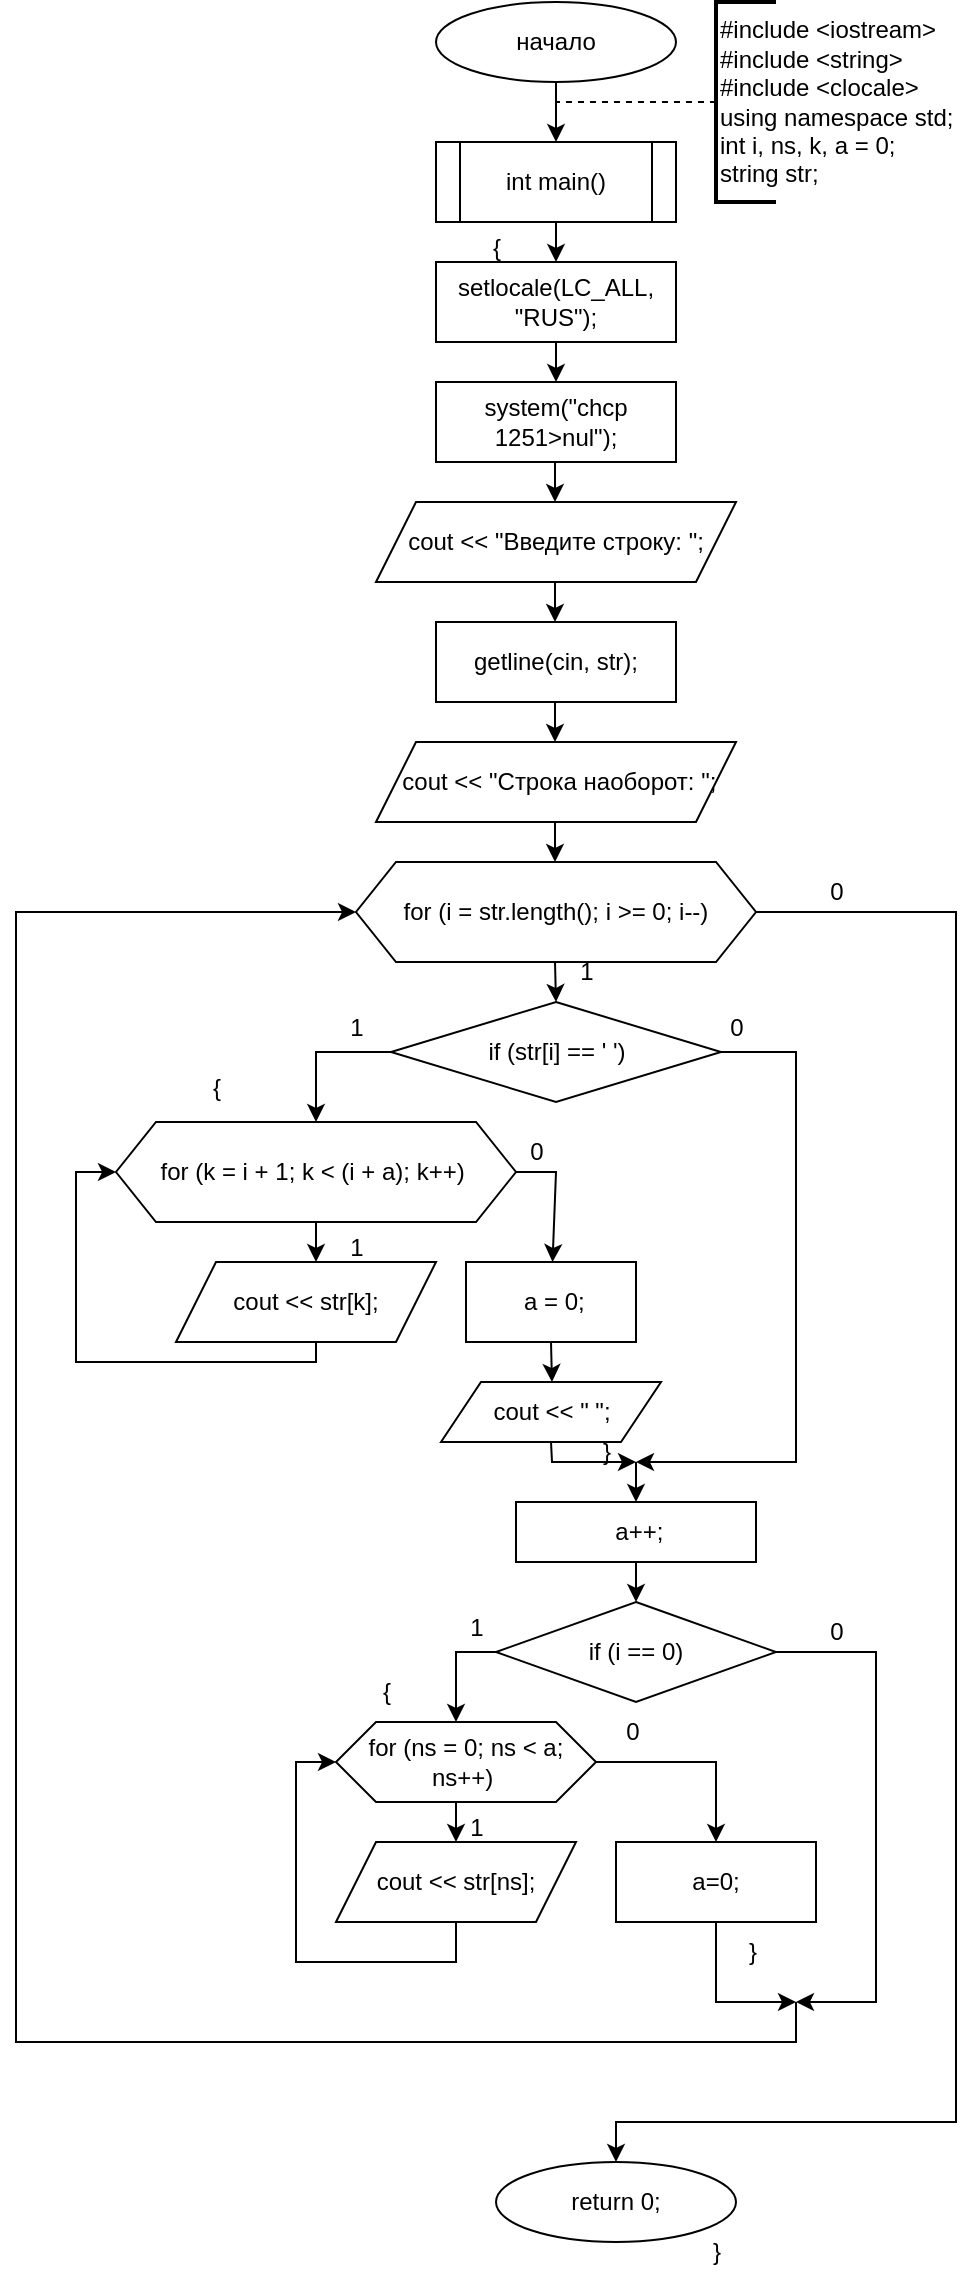 <mxfile version="24.7.17">
  <diagram name="Страница — 1" id="4sQbi-D6YyUrk-MKrGmO">
    <mxGraphModel dx="2117" dy="1790" grid="1" gridSize="10" guides="1" tooltips="1" connect="1" arrows="1" fold="1" page="1" pageScale="1" pageWidth="827" pageHeight="1169" math="0" shadow="0">
      <root>
        <mxCell id="0" />
        <mxCell id="1" parent="0" />
        <mxCell id="uTw_QPshERb4gcNWCnKC-1" value="начало" style="ellipse;whiteSpace=wrap;html=1;" parent="1" vertex="1">
          <mxGeometry x="180" width="120" height="40" as="geometry" />
        </mxCell>
        <mxCell id="uTw_QPshERb4gcNWCnKC-2" value="" style="endArrow=classic;html=1;rounded=0;exitX=0.5;exitY=1;exitDx=0;exitDy=0;entryX=0.5;entryY=0;entryDx=0;entryDy=0;" parent="1" source="uTw_QPshERb4gcNWCnKC-1" target="uTw_QPshERb4gcNWCnKC-3" edge="1">
          <mxGeometry width="50" height="50" relative="1" as="geometry">
            <mxPoint x="390" y="350" as="sourcePoint" />
            <mxPoint x="235" y="60" as="targetPoint" />
          </mxGeometry>
        </mxCell>
        <mxCell id="uTw_QPshERb4gcNWCnKC-3" value="int main()" style="shape=process;whiteSpace=wrap;html=1;backgroundOutline=1;" parent="1" vertex="1">
          <mxGeometry x="180" y="70" width="120" height="40" as="geometry" />
        </mxCell>
        <mxCell id="uTw_QPshERb4gcNWCnKC-4" value="" style="endArrow=none;dashed=1;html=1;rounded=0;" parent="1" edge="1">
          <mxGeometry width="50" height="50" relative="1" as="geometry">
            <mxPoint x="320" y="50" as="sourcePoint" />
            <mxPoint x="240" y="50" as="targetPoint" />
          </mxGeometry>
        </mxCell>
        <mxCell id="uTw_QPshERb4gcNWCnKC-5" value="&lt;div&gt;#include &amp;lt;iostream&amp;gt;&lt;/div&gt;&lt;div&gt;#include &amp;lt;string&amp;gt;&lt;/div&gt;&lt;div&gt;#include &amp;lt;clocale&amp;gt;&lt;/div&gt;&lt;div&gt;using namespace std;&lt;/div&gt;&lt;div&gt;int i, ns, k, a = 0;&lt;br&gt;&lt;/div&gt;&lt;div&gt;string str;&lt;br&gt;&lt;/div&gt;" style="strokeWidth=2;html=1;shape=mxgraph.flowchart.annotation_1;align=left;pointerEvents=1;" parent="1" vertex="1">
          <mxGeometry x="320" width="30" height="100" as="geometry" />
        </mxCell>
        <mxCell id="uTw_QPshERb4gcNWCnKC-6" value="" style="endArrow=classic;html=1;rounded=0;exitX=0.5;exitY=1;exitDx=0;exitDy=0;" parent="1" source="uTw_QPshERb4gcNWCnKC-3" edge="1">
          <mxGeometry width="50" height="50" relative="1" as="geometry">
            <mxPoint x="390" y="350" as="sourcePoint" />
            <mxPoint x="240" y="130" as="targetPoint" />
          </mxGeometry>
        </mxCell>
        <mxCell id="uTw_QPshERb4gcNWCnKC-7" value="setlocale(LC_ALL, &quot;RUS&quot;);" style="rounded=0;whiteSpace=wrap;html=1;" parent="1" vertex="1">
          <mxGeometry x="180" y="130" width="120" height="40" as="geometry" />
        </mxCell>
        <mxCell id="uTw_QPshERb4gcNWCnKC-8" value="" style="endArrow=classic;html=1;rounded=0;exitX=0.5;exitY=1;exitDx=0;exitDy=0;" parent="1" edge="1">
          <mxGeometry width="50" height="50" relative="1" as="geometry">
            <mxPoint x="240" y="170" as="sourcePoint" />
            <mxPoint x="240" y="190" as="targetPoint" />
          </mxGeometry>
        </mxCell>
        <mxCell id="uTw_QPshERb4gcNWCnKC-9" value="system(&quot;chcp 1251&amp;gt;nul&quot;);" style="rounded=0;whiteSpace=wrap;html=1;" parent="1" vertex="1">
          <mxGeometry x="180" y="190" width="120" height="40" as="geometry" />
        </mxCell>
        <mxCell id="uTw_QPshERb4gcNWCnKC-10" value="" style="endArrow=classic;html=1;rounded=0;exitX=0.5;exitY=1;exitDx=0;exitDy=0;" parent="1" edge="1">
          <mxGeometry width="50" height="50" relative="1" as="geometry">
            <mxPoint x="239.5" y="230" as="sourcePoint" />
            <mxPoint x="239.5" y="250" as="targetPoint" />
          </mxGeometry>
        </mxCell>
        <mxCell id="uTw_QPshERb4gcNWCnKC-11" value="cout &amp;lt;&amp;lt; &quot;Введите строку: &quot;;" style="shape=parallelogram;perimeter=parallelogramPerimeter;whiteSpace=wrap;html=1;fixedSize=1;" parent="1" vertex="1">
          <mxGeometry x="150" y="250" width="180" height="40" as="geometry" />
        </mxCell>
        <mxCell id="uTw_QPshERb4gcNWCnKC-12" value="" style="endArrow=classic;html=1;rounded=0;exitX=0.5;exitY=1;exitDx=0;exitDy=0;" parent="1" edge="1">
          <mxGeometry width="50" height="50" relative="1" as="geometry">
            <mxPoint x="239.5" y="290" as="sourcePoint" />
            <mxPoint x="239.5" y="310" as="targetPoint" />
          </mxGeometry>
        </mxCell>
        <mxCell id="uTw_QPshERb4gcNWCnKC-13" value="getline(cin, str);" style="rounded=0;whiteSpace=wrap;html=1;" parent="1" vertex="1">
          <mxGeometry x="180" y="310" width="120" height="40" as="geometry" />
        </mxCell>
        <mxCell id="uTw_QPshERb4gcNWCnKC-14" value="" style="endArrow=classic;html=1;rounded=0;exitX=0.5;exitY=1;exitDx=0;exitDy=0;" parent="1" edge="1">
          <mxGeometry width="50" height="50" relative="1" as="geometry">
            <mxPoint x="239.5" y="350" as="sourcePoint" />
            <mxPoint x="239.5" y="370" as="targetPoint" />
          </mxGeometry>
        </mxCell>
        <mxCell id="uTw_QPshERb4gcNWCnKC-15" value="&amp;nbsp;cout &amp;lt;&amp;lt; &quot;Строка наоборот: &quot;;" style="shape=parallelogram;perimeter=parallelogramPerimeter;whiteSpace=wrap;html=1;fixedSize=1;" parent="1" vertex="1">
          <mxGeometry x="150" y="370" width="180" height="40" as="geometry" />
        </mxCell>
        <mxCell id="uTw_QPshERb4gcNWCnKC-16" value="" style="endArrow=classic;html=1;rounded=0;exitX=0.5;exitY=1;exitDx=0;exitDy=0;" parent="1" edge="1">
          <mxGeometry width="50" height="50" relative="1" as="geometry">
            <mxPoint x="239.5" y="410" as="sourcePoint" />
            <mxPoint x="239.5" y="430" as="targetPoint" />
          </mxGeometry>
        </mxCell>
        <UserObject label="for (i = str.length(); i &gt;= 0; i--)" link="for (i = str.length(); i &gt;= 0; i--)" id="uTw_QPshERb4gcNWCnKC-17">
          <mxCell style="shape=hexagon;perimeter=hexagonPerimeter2;whiteSpace=wrap;html=1;fixedSize=1;" parent="1" vertex="1">
            <mxGeometry x="140" y="430" width="200" height="50" as="geometry" />
          </mxCell>
        </UserObject>
        <mxCell id="uTw_QPshERb4gcNWCnKC-18" value="" style="endArrow=classic;html=1;rounded=0;" parent="1" edge="1">
          <mxGeometry width="50" height="50" relative="1" as="geometry">
            <mxPoint x="239.5" y="480" as="sourcePoint" />
            <mxPoint x="240" y="500" as="targetPoint" />
          </mxGeometry>
        </mxCell>
        <mxCell id="uTw_QPshERb4gcNWCnKC-19" value="if (str[i] == &#39; &#39;)" style="rhombus;whiteSpace=wrap;html=1;" parent="1" vertex="1">
          <mxGeometry x="157.5" y="500" width="165" height="50" as="geometry" />
        </mxCell>
        <mxCell id="uTw_QPshERb4gcNWCnKC-20" value="" style="endArrow=classic;html=1;rounded=0;exitX=0;exitY=0.5;exitDx=0;exitDy=0;" parent="1" source="uTw_QPshERb4gcNWCnKC-19" edge="1">
          <mxGeometry width="50" height="50" relative="1" as="geometry">
            <mxPoint x="158" y="530" as="sourcePoint" />
            <mxPoint x="120" y="560" as="targetPoint" />
            <Array as="points">
              <mxPoint x="120" y="525" />
            </Array>
          </mxGeometry>
        </mxCell>
        <UserObject label="for (k = i + 1; k &amp;lt; (i + a); k++)&amp;nbsp;" link="for (i = str.length(); i &gt;= 0; i--)" id="uTw_QPshERb4gcNWCnKC-21">
          <mxCell style="shape=hexagon;perimeter=hexagonPerimeter2;whiteSpace=wrap;html=1;fixedSize=1;" parent="1" vertex="1">
            <mxGeometry x="20" y="560" width="200" height="50" as="geometry" />
          </mxCell>
        </UserObject>
        <mxCell id="uTw_QPshERb4gcNWCnKC-22" value="" style="endArrow=classic;html=1;rounded=0;" parent="1" edge="1">
          <mxGeometry width="50" height="50" relative="1" as="geometry">
            <mxPoint x="120" y="610" as="sourcePoint" />
            <mxPoint x="120" y="630" as="targetPoint" />
          </mxGeometry>
        </mxCell>
        <mxCell id="uTw_QPshERb4gcNWCnKC-23" value="cout &amp;lt;&amp;lt; str[k];" style="shape=parallelogram;perimeter=parallelogramPerimeter;whiteSpace=wrap;html=1;fixedSize=1;" parent="1" vertex="1">
          <mxGeometry x="50" y="630" width="130" height="40" as="geometry" />
        </mxCell>
        <mxCell id="uTw_QPshERb4gcNWCnKC-24" value="" style="endArrow=classic;html=1;rounded=0;entryX=0;entryY=0.5;entryDx=0;entryDy=0;" parent="1" target="uTw_QPshERb4gcNWCnKC-21" edge="1">
          <mxGeometry width="50" height="50" relative="1" as="geometry">
            <mxPoint x="120" y="670" as="sourcePoint" />
            <mxPoint x="120" y="700" as="targetPoint" />
            <Array as="points">
              <mxPoint x="120" y="680" />
              <mxPoint y="680" />
              <mxPoint y="585" />
            </Array>
          </mxGeometry>
        </mxCell>
        <mxCell id="uTw_QPshERb4gcNWCnKC-25" value="" style="endArrow=classic;html=1;rounded=0;" parent="1" target="uTw_QPshERb4gcNWCnKC-26" edge="1">
          <mxGeometry width="50" height="50" relative="1" as="geometry">
            <mxPoint x="220" y="585" as="sourcePoint" />
            <mxPoint x="240" y="630" as="targetPoint" />
            <Array as="points">
              <mxPoint x="240" y="585" />
            </Array>
          </mxGeometry>
        </mxCell>
        <mxCell id="uTw_QPshERb4gcNWCnKC-26" value="&amp;nbsp;a = 0;" style="rounded=0;whiteSpace=wrap;html=1;" parent="1" vertex="1">
          <mxGeometry x="195" y="630" width="85" height="40" as="geometry" />
        </mxCell>
        <mxCell id="uTw_QPshERb4gcNWCnKC-27" value="" style="endArrow=classic;html=1;rounded=0;exitX=0.5;exitY=1;exitDx=0;exitDy=0;" parent="1" source="uTw_QPshERb4gcNWCnKC-26" edge="1">
          <mxGeometry width="50" height="50" relative="1" as="geometry">
            <mxPoint x="390" y="650" as="sourcePoint" />
            <mxPoint x="238" y="690" as="targetPoint" />
          </mxGeometry>
        </mxCell>
        <mxCell id="uTw_QPshERb4gcNWCnKC-28" value="cout &amp;lt;&amp;lt; &quot; &quot;;" style="shape=parallelogram;perimeter=parallelogramPerimeter;whiteSpace=wrap;html=1;fixedSize=1;" parent="1" vertex="1">
          <mxGeometry x="182.5" y="690" width="110" height="30" as="geometry" />
        </mxCell>
        <mxCell id="uTw_QPshERb4gcNWCnKC-29" value="" style="endArrow=classic;html=1;rounded=0;exitX=1;exitY=0.5;exitDx=0;exitDy=0;" parent="1" source="uTw_QPshERb4gcNWCnKC-19" edge="1">
          <mxGeometry width="50" height="50" relative="1" as="geometry">
            <mxPoint x="390" y="650" as="sourcePoint" />
            <mxPoint x="280" y="730" as="targetPoint" />
            <Array as="points">
              <mxPoint x="360" y="525" />
              <mxPoint x="360" y="730" />
            </Array>
          </mxGeometry>
        </mxCell>
        <mxCell id="uTw_QPshERb4gcNWCnKC-30" value="" style="endArrow=classic;html=1;rounded=0;exitX=0.5;exitY=1;exitDx=0;exitDy=0;" parent="1" source="uTw_QPshERb4gcNWCnKC-28" edge="1">
          <mxGeometry width="50" height="50" relative="1" as="geometry">
            <mxPoint x="390" y="650" as="sourcePoint" />
            <mxPoint x="280" y="730" as="targetPoint" />
            <Array as="points">
              <mxPoint x="238" y="730" />
            </Array>
          </mxGeometry>
        </mxCell>
        <mxCell id="uTw_QPshERb4gcNWCnKC-31" value="" style="endArrow=classic;html=1;rounded=0;" parent="1" target="uTw_QPshERb4gcNWCnKC-32" edge="1">
          <mxGeometry width="50" height="50" relative="1" as="geometry">
            <mxPoint x="280" y="730" as="sourcePoint" />
            <mxPoint x="280" y="750" as="targetPoint" />
          </mxGeometry>
        </mxCell>
        <mxCell id="uTw_QPshERb4gcNWCnKC-32" value="&amp;nbsp;a++;" style="rounded=0;whiteSpace=wrap;html=1;" parent="1" vertex="1">
          <mxGeometry x="220" y="750" width="120" height="30" as="geometry" />
        </mxCell>
        <mxCell id="uTw_QPshERb4gcNWCnKC-33" value="" style="endArrow=classic;html=1;rounded=0;" parent="1" edge="1">
          <mxGeometry width="50" height="50" relative="1" as="geometry">
            <mxPoint x="280" y="780" as="sourcePoint" />
            <mxPoint x="280" y="800" as="targetPoint" />
          </mxGeometry>
        </mxCell>
        <mxCell id="TGwsk7M17R9ZRukTBTgE-9" style="edgeStyle=orthogonalEdgeStyle;rounded=0;orthogonalLoop=1;jettySize=auto;html=1;exitX=1;exitY=0.5;exitDx=0;exitDy=0;" edge="1" parent="1" source="uTw_QPshERb4gcNWCnKC-35">
          <mxGeometry relative="1" as="geometry">
            <mxPoint x="360" y="1000" as="targetPoint" />
            <Array as="points">
              <mxPoint x="400" y="825" />
              <mxPoint x="400" y="1000" />
            </Array>
          </mxGeometry>
        </mxCell>
        <mxCell id="uTw_QPshERb4gcNWCnKC-35" value="if (i == 0)" style="rhombus;whiteSpace=wrap;html=1;" parent="1" vertex="1">
          <mxGeometry x="210" y="800" width="140" height="50" as="geometry" />
        </mxCell>
        <mxCell id="uTw_QPshERb4gcNWCnKC-36" value="" style="endArrow=classic;html=1;rounded=0;exitX=0;exitY=0.5;exitDx=0;exitDy=0;" parent="1" source="uTw_QPshERb4gcNWCnKC-35" edge="1">
          <mxGeometry width="50" height="50" relative="1" as="geometry">
            <mxPoint x="200" y="820" as="sourcePoint" />
            <mxPoint x="190" y="860" as="targetPoint" />
            <Array as="points">
              <mxPoint x="190" y="825" />
            </Array>
          </mxGeometry>
        </mxCell>
        <mxCell id="TGwsk7M17R9ZRukTBTgE-2" style="edgeStyle=orthogonalEdgeStyle;rounded=0;orthogonalLoop=1;jettySize=auto;html=1;exitX=0.5;exitY=1;exitDx=0;exitDy=0;" edge="1" parent="1" source="uTw_QPshERb4gcNWCnKC-37">
          <mxGeometry relative="1" as="geometry">
            <mxPoint x="190" y="920" as="targetPoint" />
          </mxGeometry>
        </mxCell>
        <mxCell id="TGwsk7M17R9ZRukTBTgE-5" style="edgeStyle=orthogonalEdgeStyle;rounded=0;orthogonalLoop=1;jettySize=auto;html=1;exitX=1;exitY=0.5;exitDx=0;exitDy=0;" edge="1" parent="1" source="uTw_QPshERb4gcNWCnKC-37" target="TGwsk7M17R9ZRukTBTgE-6">
          <mxGeometry relative="1" as="geometry">
            <mxPoint x="290" y="920" as="targetPoint" />
          </mxGeometry>
        </mxCell>
        <mxCell id="uTw_QPshERb4gcNWCnKC-37" value="for (ns = 0; ns &amp;lt; a; ns++)&amp;nbsp;" style="shape=hexagon;perimeter=hexagonPerimeter2;whiteSpace=wrap;html=1;fixedSize=1;" parent="1" vertex="1">
          <mxGeometry x="130" y="860" width="130" height="40" as="geometry" />
        </mxCell>
        <mxCell id="TGwsk7M17R9ZRukTBTgE-4" style="edgeStyle=orthogonalEdgeStyle;rounded=0;orthogonalLoop=1;jettySize=auto;html=1;exitX=0.5;exitY=1;exitDx=0;exitDy=0;entryX=0;entryY=0.5;entryDx=0;entryDy=0;" edge="1" parent="1" source="TGwsk7M17R9ZRukTBTgE-3" target="uTw_QPshERb4gcNWCnKC-37">
          <mxGeometry relative="1" as="geometry">
            <mxPoint x="190" y="980" as="targetPoint" />
            <Array as="points">
              <mxPoint x="190" y="980" />
              <mxPoint x="110" y="980" />
              <mxPoint x="110" y="880" />
            </Array>
          </mxGeometry>
        </mxCell>
        <mxCell id="TGwsk7M17R9ZRukTBTgE-3" value="cout &amp;lt;&amp;lt; str[ns];" style="shape=parallelogram;perimeter=parallelogramPerimeter;whiteSpace=wrap;html=1;fixedSize=1;" vertex="1" parent="1">
          <mxGeometry x="130" y="920" width="120" height="40" as="geometry" />
        </mxCell>
        <mxCell id="TGwsk7M17R9ZRukTBTgE-8" style="edgeStyle=orthogonalEdgeStyle;rounded=0;orthogonalLoop=1;jettySize=auto;html=1;exitX=0.5;exitY=1;exitDx=0;exitDy=0;" edge="1" parent="1" source="TGwsk7M17R9ZRukTBTgE-6">
          <mxGeometry relative="1" as="geometry">
            <mxPoint x="360" y="1000" as="targetPoint" />
            <Array as="points">
              <mxPoint x="320" y="1000" />
            </Array>
          </mxGeometry>
        </mxCell>
        <mxCell id="TGwsk7M17R9ZRukTBTgE-6" value="a=0;" style="rounded=0;whiteSpace=wrap;html=1;" vertex="1" parent="1">
          <mxGeometry x="270" y="920" width="100" height="40" as="geometry" />
        </mxCell>
        <mxCell id="TGwsk7M17R9ZRukTBTgE-10" value="" style="endArrow=classic;html=1;rounded=0;entryX=0;entryY=0.5;entryDx=0;entryDy=0;" edge="1" parent="1" target="uTw_QPshERb4gcNWCnKC-17">
          <mxGeometry width="50" height="50" relative="1" as="geometry">
            <mxPoint x="360" y="1000" as="sourcePoint" />
            <mxPoint x="-140" y="990" as="targetPoint" />
            <Array as="points">
              <mxPoint x="360" y="1020" />
              <mxPoint x="-30" y="1020" />
              <mxPoint x="-30" y="455" />
            </Array>
          </mxGeometry>
        </mxCell>
        <mxCell id="TGwsk7M17R9ZRukTBTgE-11" value="" style="endArrow=classic;html=1;rounded=0;exitX=1;exitY=0.5;exitDx=0;exitDy=0;" edge="1" parent="1" source="uTw_QPshERb4gcNWCnKC-17">
          <mxGeometry width="50" height="50" relative="1" as="geometry">
            <mxPoint x="70" y="670" as="sourcePoint" />
            <mxPoint x="270" y="1080" as="targetPoint" />
            <Array as="points">
              <mxPoint x="440" y="455" />
              <mxPoint x="440" y="1060" />
              <mxPoint x="270" y="1060" />
            </Array>
          </mxGeometry>
        </mxCell>
        <mxCell id="TGwsk7M17R9ZRukTBTgE-12" value="return 0;" style="ellipse;whiteSpace=wrap;html=1;" vertex="1" parent="1">
          <mxGeometry x="210" y="1080" width="120" height="40" as="geometry" />
        </mxCell>
        <mxCell id="TGwsk7M17R9ZRukTBTgE-13" value="{" style="text;html=1;align=center;verticalAlign=middle;resizable=0;points=[];autosize=1;strokeColor=none;fillColor=none;" vertex="1" parent="1">
          <mxGeometry x="195" y="108" width="30" height="30" as="geometry" />
        </mxCell>
        <mxCell id="TGwsk7M17R9ZRukTBTgE-14" value="}" style="text;html=1;align=center;verticalAlign=middle;resizable=0;points=[];autosize=1;strokeColor=none;fillColor=none;" vertex="1" parent="1">
          <mxGeometry x="305" y="1110" width="30" height="30" as="geometry" />
        </mxCell>
        <mxCell id="TGwsk7M17R9ZRukTBTgE-15" value="1" style="text;html=1;align=center;verticalAlign=middle;resizable=0;points=[];autosize=1;strokeColor=none;fillColor=none;" vertex="1" parent="1">
          <mxGeometry x="185" y="798" width="30" height="30" as="geometry" />
        </mxCell>
        <mxCell id="TGwsk7M17R9ZRukTBTgE-16" value="0" style="text;html=1;align=center;verticalAlign=middle;resizable=0;points=[];autosize=1;strokeColor=none;fillColor=none;" vertex="1" parent="1">
          <mxGeometry x="365" y="800" width="30" height="30" as="geometry" />
        </mxCell>
        <mxCell id="TGwsk7M17R9ZRukTBTgE-17" value="1" style="text;html=1;align=center;verticalAlign=middle;resizable=0;points=[];autosize=1;strokeColor=none;fillColor=none;" vertex="1" parent="1">
          <mxGeometry x="125" y="498" width="30" height="30" as="geometry" />
        </mxCell>
        <mxCell id="TGwsk7M17R9ZRukTBTgE-18" value="0" style="text;html=1;align=center;verticalAlign=middle;resizable=0;points=[];autosize=1;strokeColor=none;fillColor=none;" vertex="1" parent="1">
          <mxGeometry x="315" y="498" width="30" height="30" as="geometry" />
        </mxCell>
        <mxCell id="TGwsk7M17R9ZRukTBTgE-19" value="1" style="text;html=1;align=center;verticalAlign=middle;resizable=0;points=[];autosize=1;strokeColor=none;fillColor=none;" vertex="1" parent="1">
          <mxGeometry x="125" y="608" width="30" height="30" as="geometry" />
        </mxCell>
        <mxCell id="TGwsk7M17R9ZRukTBTgE-20" value="0" style="text;html=1;align=center;verticalAlign=middle;resizable=0;points=[];autosize=1;strokeColor=none;fillColor=none;" vertex="1" parent="1">
          <mxGeometry x="215" y="560" width="30" height="30" as="geometry" />
        </mxCell>
        <mxCell id="TGwsk7M17R9ZRukTBTgE-21" value="1" style="text;html=1;align=center;verticalAlign=middle;resizable=0;points=[];autosize=1;strokeColor=none;fillColor=none;" vertex="1" parent="1">
          <mxGeometry x="240" y="470" width="30" height="30" as="geometry" />
        </mxCell>
        <mxCell id="TGwsk7M17R9ZRukTBTgE-22" value="0" style="text;html=1;align=center;verticalAlign=middle;resizable=0;points=[];autosize=1;strokeColor=none;fillColor=none;" vertex="1" parent="1">
          <mxGeometry x="365" y="430" width="30" height="30" as="geometry" />
        </mxCell>
        <mxCell id="TGwsk7M17R9ZRukTBTgE-23" value="1" style="text;html=1;align=center;verticalAlign=middle;resizable=0;points=[];autosize=1;strokeColor=none;fillColor=none;" vertex="1" parent="1">
          <mxGeometry x="185" y="898" width="30" height="30" as="geometry" />
        </mxCell>
        <mxCell id="TGwsk7M17R9ZRukTBTgE-24" value="0" style="text;html=1;align=center;verticalAlign=middle;resizable=0;points=[];autosize=1;strokeColor=none;fillColor=none;" vertex="1" parent="1">
          <mxGeometry x="262.5" y="850" width="30" height="30" as="geometry" />
        </mxCell>
        <mxCell id="TGwsk7M17R9ZRukTBTgE-25" value="{" style="text;html=1;align=center;verticalAlign=middle;resizable=0;points=[];autosize=1;strokeColor=none;fillColor=none;" vertex="1" parent="1">
          <mxGeometry x="140" y="830" width="30" height="30" as="geometry" />
        </mxCell>
        <mxCell id="TGwsk7M17R9ZRukTBTgE-26" value="}" style="text;html=1;align=center;verticalAlign=middle;resizable=0;points=[];autosize=1;strokeColor=none;fillColor=none;" vertex="1" parent="1">
          <mxGeometry x="322.5" y="960" width="30" height="30" as="geometry" />
        </mxCell>
        <mxCell id="TGwsk7M17R9ZRukTBTgE-27" value="{" style="text;html=1;align=center;verticalAlign=middle;resizable=0;points=[];autosize=1;strokeColor=none;fillColor=none;" vertex="1" parent="1">
          <mxGeometry x="55" y="528" width="30" height="30" as="geometry" />
        </mxCell>
        <mxCell id="TGwsk7M17R9ZRukTBTgE-28" value="}" style="text;html=1;align=center;verticalAlign=middle;resizable=0;points=[];autosize=1;strokeColor=none;fillColor=none;" vertex="1" parent="1">
          <mxGeometry x="250" y="710" width="30" height="30" as="geometry" />
        </mxCell>
      </root>
    </mxGraphModel>
  </diagram>
</mxfile>
